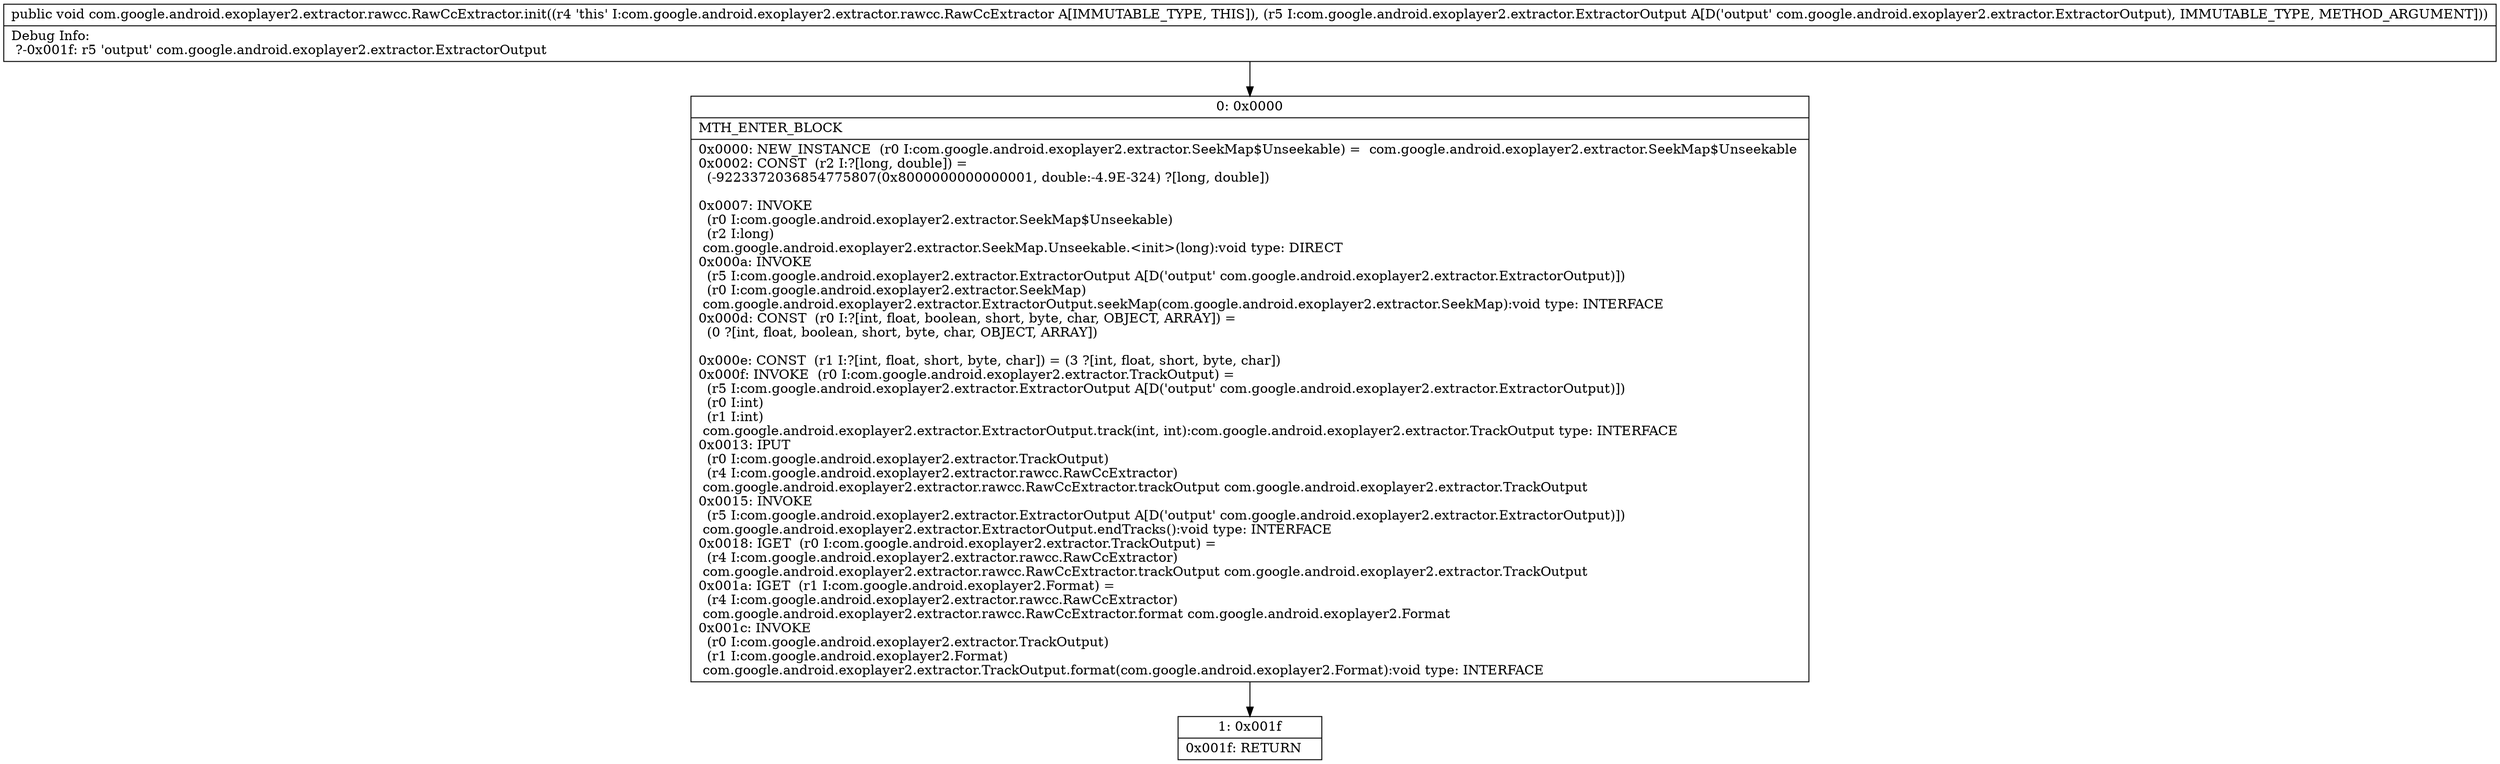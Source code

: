 digraph "CFG forcom.google.android.exoplayer2.extractor.rawcc.RawCcExtractor.init(Lcom\/google\/android\/exoplayer2\/extractor\/ExtractorOutput;)V" {
Node_0 [shape=record,label="{0\:\ 0x0000|MTH_ENTER_BLOCK\l|0x0000: NEW_INSTANCE  (r0 I:com.google.android.exoplayer2.extractor.SeekMap$Unseekable) =  com.google.android.exoplayer2.extractor.SeekMap$Unseekable \l0x0002: CONST  (r2 I:?[long, double]) = \l  (\-9223372036854775807(0x8000000000000001, double:\-4.9E\-324) ?[long, double])\l \l0x0007: INVOKE  \l  (r0 I:com.google.android.exoplayer2.extractor.SeekMap$Unseekable)\l  (r2 I:long)\l com.google.android.exoplayer2.extractor.SeekMap.Unseekable.\<init\>(long):void type: DIRECT \l0x000a: INVOKE  \l  (r5 I:com.google.android.exoplayer2.extractor.ExtractorOutput A[D('output' com.google.android.exoplayer2.extractor.ExtractorOutput)])\l  (r0 I:com.google.android.exoplayer2.extractor.SeekMap)\l com.google.android.exoplayer2.extractor.ExtractorOutput.seekMap(com.google.android.exoplayer2.extractor.SeekMap):void type: INTERFACE \l0x000d: CONST  (r0 I:?[int, float, boolean, short, byte, char, OBJECT, ARRAY]) = \l  (0 ?[int, float, boolean, short, byte, char, OBJECT, ARRAY])\l \l0x000e: CONST  (r1 I:?[int, float, short, byte, char]) = (3 ?[int, float, short, byte, char]) \l0x000f: INVOKE  (r0 I:com.google.android.exoplayer2.extractor.TrackOutput) = \l  (r5 I:com.google.android.exoplayer2.extractor.ExtractorOutput A[D('output' com.google.android.exoplayer2.extractor.ExtractorOutput)])\l  (r0 I:int)\l  (r1 I:int)\l com.google.android.exoplayer2.extractor.ExtractorOutput.track(int, int):com.google.android.exoplayer2.extractor.TrackOutput type: INTERFACE \l0x0013: IPUT  \l  (r0 I:com.google.android.exoplayer2.extractor.TrackOutput)\l  (r4 I:com.google.android.exoplayer2.extractor.rawcc.RawCcExtractor)\l com.google.android.exoplayer2.extractor.rawcc.RawCcExtractor.trackOutput com.google.android.exoplayer2.extractor.TrackOutput \l0x0015: INVOKE  \l  (r5 I:com.google.android.exoplayer2.extractor.ExtractorOutput A[D('output' com.google.android.exoplayer2.extractor.ExtractorOutput)])\l com.google.android.exoplayer2.extractor.ExtractorOutput.endTracks():void type: INTERFACE \l0x0018: IGET  (r0 I:com.google.android.exoplayer2.extractor.TrackOutput) = \l  (r4 I:com.google.android.exoplayer2.extractor.rawcc.RawCcExtractor)\l com.google.android.exoplayer2.extractor.rawcc.RawCcExtractor.trackOutput com.google.android.exoplayer2.extractor.TrackOutput \l0x001a: IGET  (r1 I:com.google.android.exoplayer2.Format) = \l  (r4 I:com.google.android.exoplayer2.extractor.rawcc.RawCcExtractor)\l com.google.android.exoplayer2.extractor.rawcc.RawCcExtractor.format com.google.android.exoplayer2.Format \l0x001c: INVOKE  \l  (r0 I:com.google.android.exoplayer2.extractor.TrackOutput)\l  (r1 I:com.google.android.exoplayer2.Format)\l com.google.android.exoplayer2.extractor.TrackOutput.format(com.google.android.exoplayer2.Format):void type: INTERFACE \l}"];
Node_1 [shape=record,label="{1\:\ 0x001f|0x001f: RETURN   \l}"];
MethodNode[shape=record,label="{public void com.google.android.exoplayer2.extractor.rawcc.RawCcExtractor.init((r4 'this' I:com.google.android.exoplayer2.extractor.rawcc.RawCcExtractor A[IMMUTABLE_TYPE, THIS]), (r5 I:com.google.android.exoplayer2.extractor.ExtractorOutput A[D('output' com.google.android.exoplayer2.extractor.ExtractorOutput), IMMUTABLE_TYPE, METHOD_ARGUMENT]))  | Debug Info:\l  ?\-0x001f: r5 'output' com.google.android.exoplayer2.extractor.ExtractorOutput\l}"];
MethodNode -> Node_0;
Node_0 -> Node_1;
}

